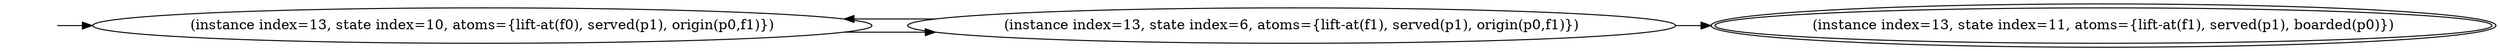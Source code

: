 digraph {
rankdir="LR"
s10[label="(instance index=13, state index=10, atoms={lift-at(f0), served(p1), origin(p0,f1)})"]
s6[label="(instance index=13, state index=6, atoms={lift-at(f1), served(p1), origin(p0,f1)})"]
s11[peripheries=2,label="(instance index=13, state index=11, atoms={lift-at(f1), served(p1), boarded(p0)})"]
Dangling [ label = "", style = invis ]
{ rank = same; Dangling }
Dangling -> s10
{ rank = same; s10}
{ rank = same; s6}
{ rank = same; s11}
{
s10->s6
}
{
s6->s10
s6->s11
}
{
}
}
